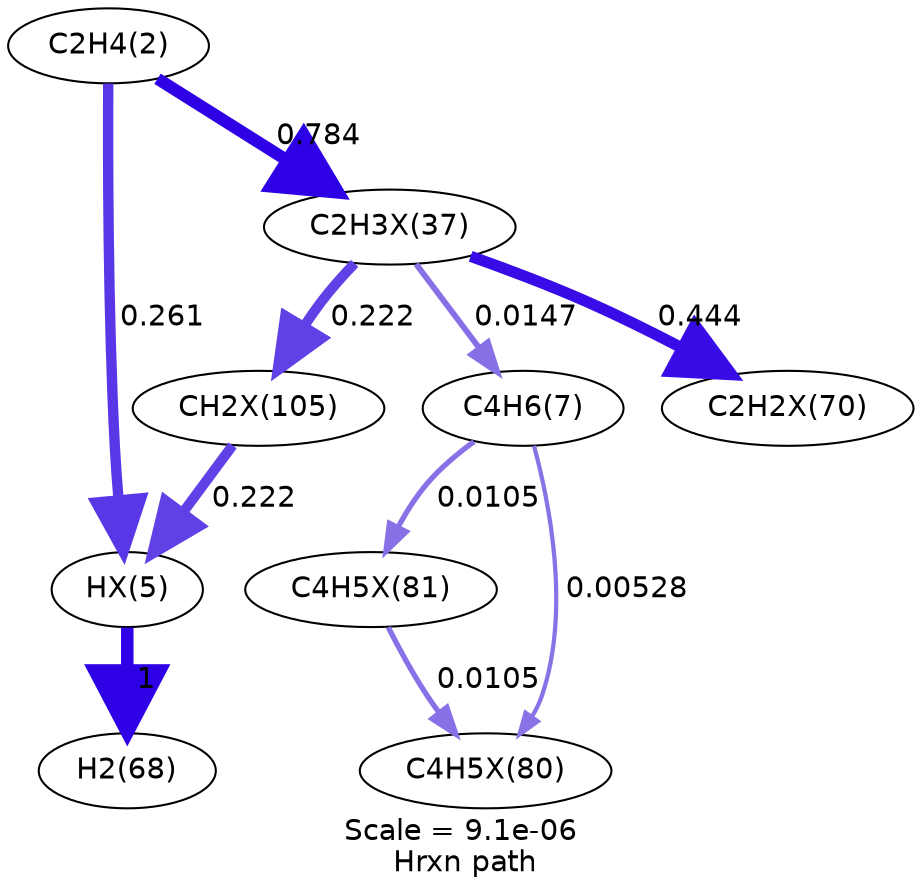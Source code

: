 digraph reaction_paths {
center=1;
s5 -> s33[fontname="Helvetica", style="setlinewidth(4.99)", arrowsize=2.49, color="0.7, 0.761, 0.9"
, label=" 0.261"];
s5 -> s34[fontname="Helvetica", style="setlinewidth(5.82)", arrowsize=2.91, color="0.7, 1.28, 0.9"
, label=" 0.784"];
s33 -> s9[fontname="Helvetica", style="setlinewidth(6)", arrowsize=3, color="0.7, 1.5, 0.9"
, label=" 1"];
s53 -> s33[fontname="Helvetica", style="setlinewidth(4.86)", arrowsize=2.43, color="0.7, 0.722, 0.9"
, label=" 0.222"];
s34 -> s8[fontname="Helvetica", style="setlinewidth(2.81)", arrowsize=1.41, color="0.7, 0.515, 0.9"
, label=" 0.0147"];
s34 -> s53[fontname="Helvetica", style="setlinewidth(4.86)", arrowsize=2.43, color="0.7, 0.722, 0.9"
, label=" 0.222"];
s34 -> s47[fontname="Helvetica", style="setlinewidth(5.39)", arrowsize=2.69, color="0.7, 0.944, 0.9"
, label=" 0.444"];
s8 -> s51[fontname="Helvetica", style="setlinewidth(2.56)", arrowsize=1.28, color="0.7, 0.511, 0.9"
, label=" 0.0105"];
s8 -> s50[fontname="Helvetica", style="setlinewidth(2.04)", arrowsize=1.02, color="0.7, 0.505, 0.9"
, label=" 0.00528"];
s51 -> s50[fontname="Helvetica", style="setlinewidth(2.56)", arrowsize=1.28, color="0.7, 0.511, 0.9"
, label=" 0.0105"];
s5 [ fontname="Helvetica", label="C2H4(2)"];
s8 [ fontname="Helvetica", label="C4H6(7)"];
s9 [ fontname="Helvetica", label="H2(68)"];
s33 [ fontname="Helvetica", label="HX(5)"];
s34 [ fontname="Helvetica", label="C2H3X(37)"];
s47 [ fontname="Helvetica", label="C2H2X(70)"];
s50 [ fontname="Helvetica", label="C4H5X(80)"];
s51 [ fontname="Helvetica", label="C4H5X(81)"];
s53 [ fontname="Helvetica", label="CH2X(105)"];
 label = "Scale = 9.1e-06\l Hrxn path";
 fontname = "Helvetica";
}
